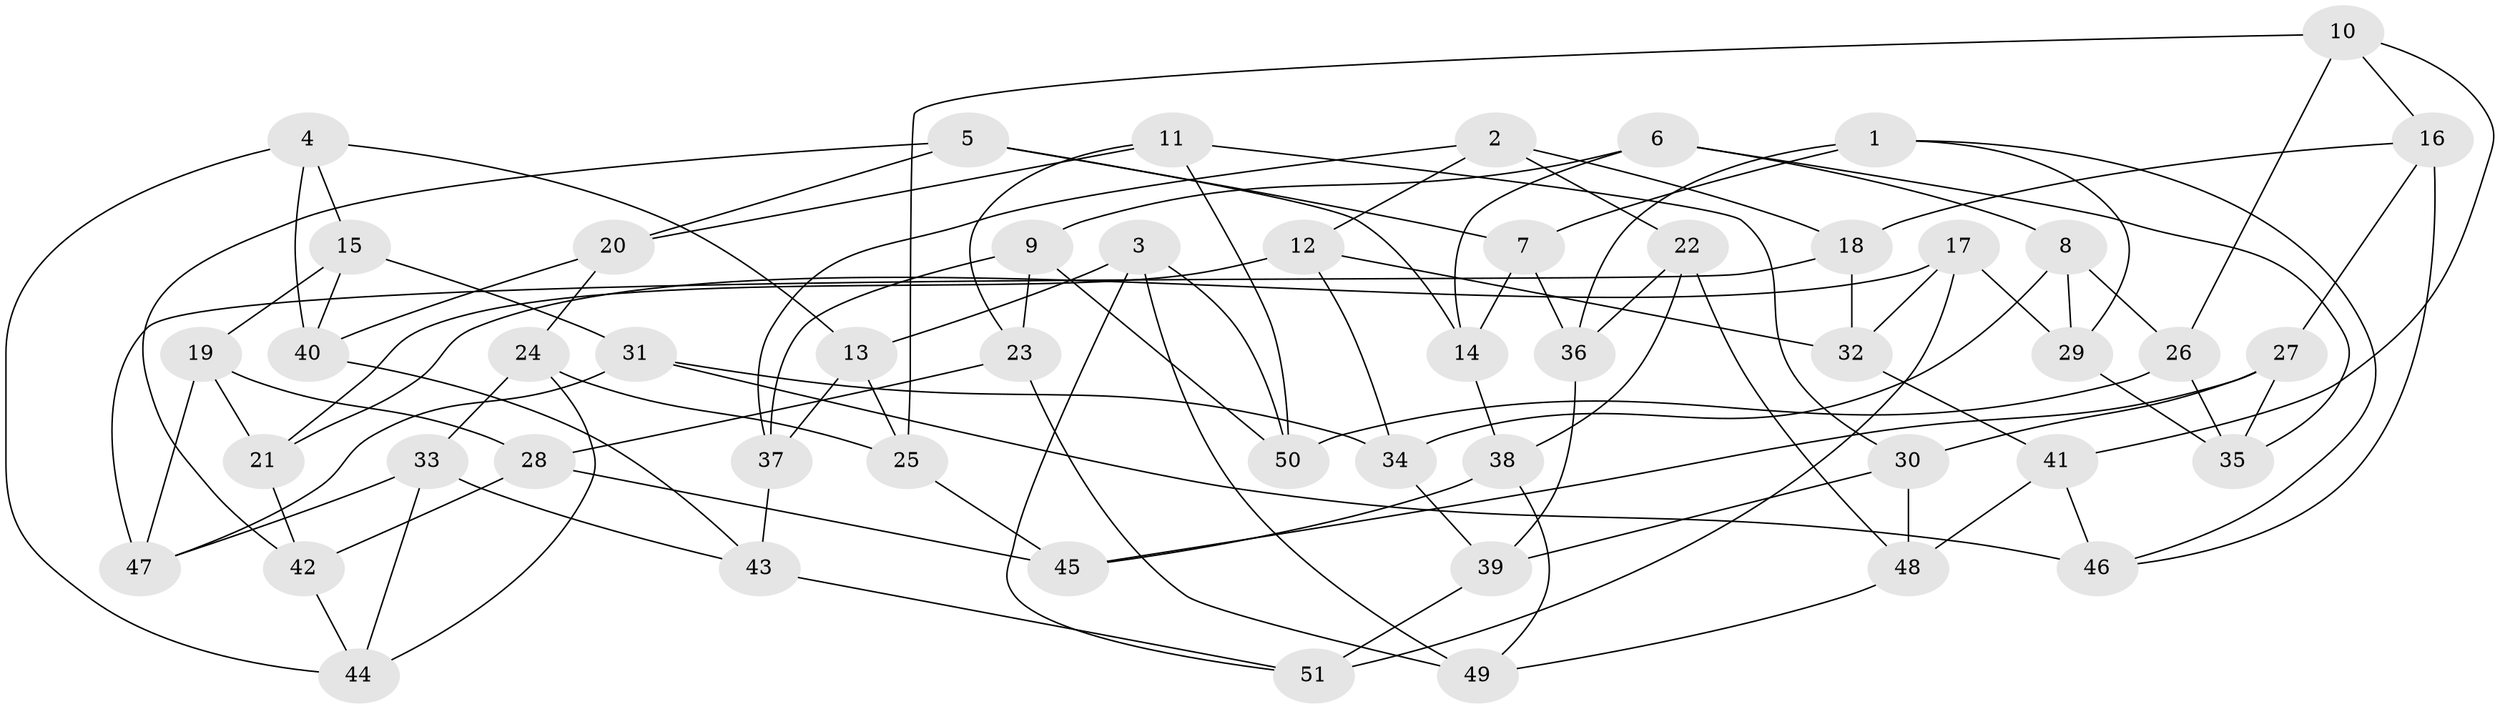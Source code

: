 // Generated by graph-tools (version 1.1) at 2025/02/03/09/25 03:02:55]
// undirected, 51 vertices, 102 edges
graph export_dot {
graph [start="1"]
  node [color=gray90,style=filled];
  1;
  2;
  3;
  4;
  5;
  6;
  7;
  8;
  9;
  10;
  11;
  12;
  13;
  14;
  15;
  16;
  17;
  18;
  19;
  20;
  21;
  22;
  23;
  24;
  25;
  26;
  27;
  28;
  29;
  30;
  31;
  32;
  33;
  34;
  35;
  36;
  37;
  38;
  39;
  40;
  41;
  42;
  43;
  44;
  45;
  46;
  47;
  48;
  49;
  50;
  51;
  1 -- 46;
  1 -- 7;
  1 -- 29;
  1 -- 36;
  2 -- 18;
  2 -- 22;
  2 -- 37;
  2 -- 12;
  3 -- 50;
  3 -- 13;
  3 -- 49;
  3 -- 51;
  4 -- 40;
  4 -- 15;
  4 -- 44;
  4 -- 13;
  5 -- 20;
  5 -- 7;
  5 -- 42;
  5 -- 14;
  6 -- 14;
  6 -- 9;
  6 -- 35;
  6 -- 8;
  7 -- 36;
  7 -- 14;
  8 -- 34;
  8 -- 29;
  8 -- 26;
  9 -- 50;
  9 -- 37;
  9 -- 23;
  10 -- 16;
  10 -- 25;
  10 -- 41;
  10 -- 26;
  11 -- 30;
  11 -- 20;
  11 -- 23;
  11 -- 50;
  12 -- 32;
  12 -- 21;
  12 -- 34;
  13 -- 25;
  13 -- 37;
  14 -- 38;
  15 -- 40;
  15 -- 31;
  15 -- 19;
  16 -- 18;
  16 -- 46;
  16 -- 27;
  17 -- 29;
  17 -- 32;
  17 -- 51;
  17 -- 21;
  18 -- 32;
  18 -- 47;
  19 -- 47;
  19 -- 21;
  19 -- 28;
  20 -- 40;
  20 -- 24;
  21 -- 42;
  22 -- 36;
  22 -- 38;
  22 -- 48;
  23 -- 49;
  23 -- 28;
  24 -- 25;
  24 -- 44;
  24 -- 33;
  25 -- 45;
  26 -- 50;
  26 -- 35;
  27 -- 35;
  27 -- 45;
  27 -- 30;
  28 -- 45;
  28 -- 42;
  29 -- 35;
  30 -- 48;
  30 -- 39;
  31 -- 47;
  31 -- 46;
  31 -- 34;
  32 -- 41;
  33 -- 43;
  33 -- 47;
  33 -- 44;
  34 -- 39;
  36 -- 39;
  37 -- 43;
  38 -- 45;
  38 -- 49;
  39 -- 51;
  40 -- 43;
  41 -- 46;
  41 -- 48;
  42 -- 44;
  43 -- 51;
  48 -- 49;
}

